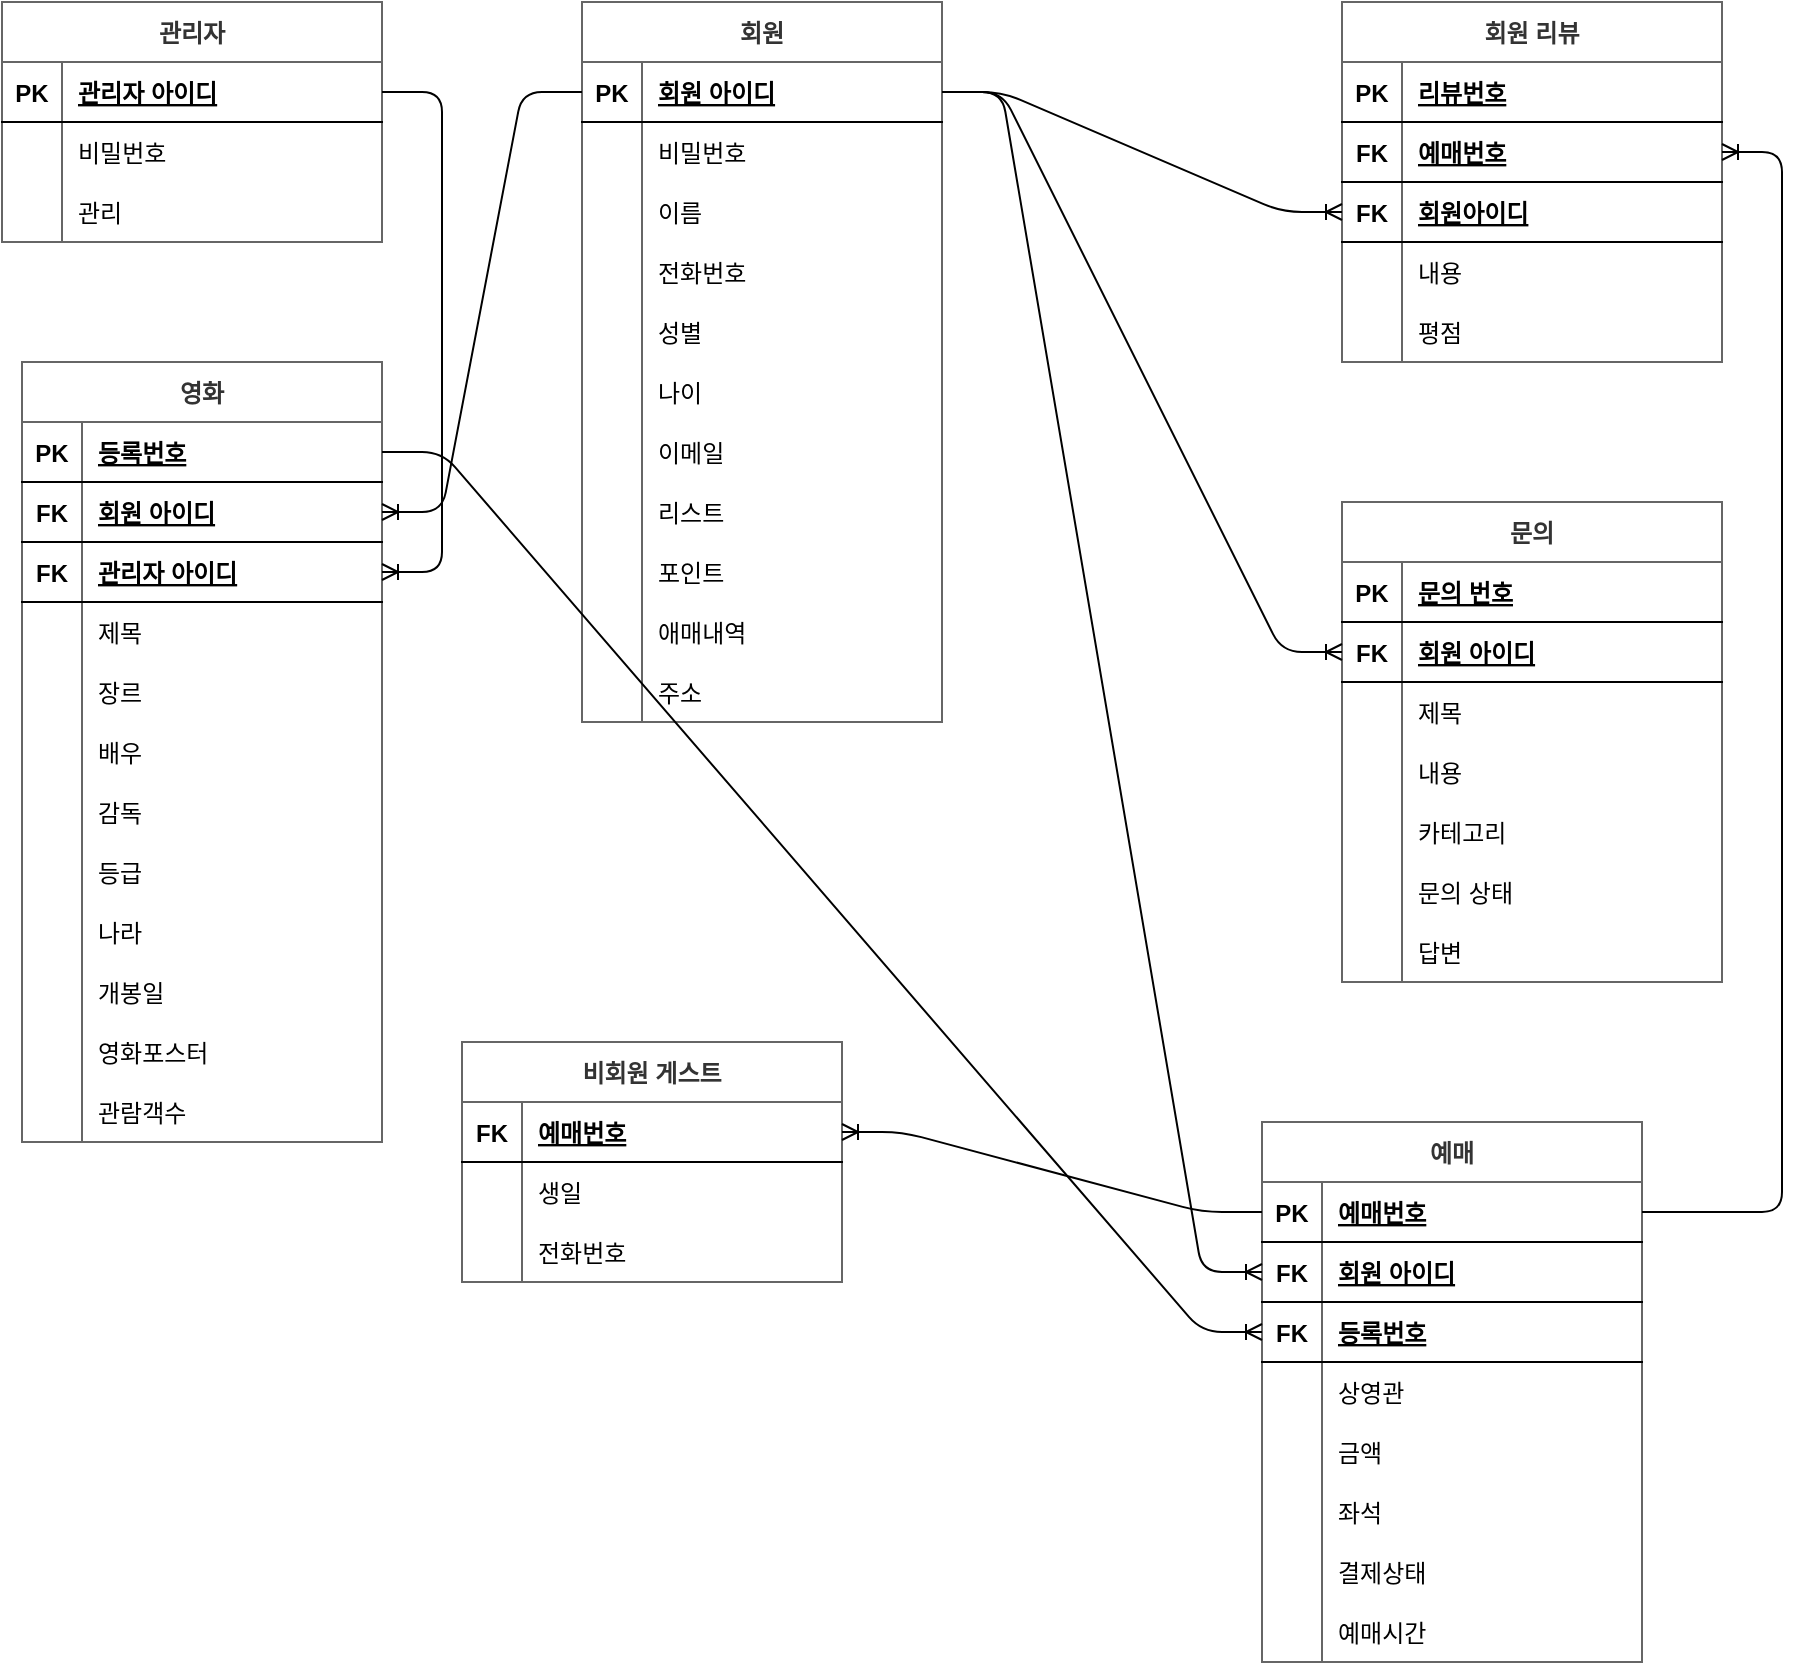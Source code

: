 <mxfile>
    <diagram id="YaoRnJcqbORdsGR1Q3Jt" name="Page-2">
        <mxGraphModel dx="830" dy="590" grid="1" gridSize="10" guides="1" tooltips="1" connect="1" arrows="1" fold="1" page="1" pageScale="1" pageWidth="850" pageHeight="1100" background="none" math="0" shadow="0">
            <root>
                <mxCell id="0"/>
                <mxCell id="1" parent="0"/>
                <mxCell id="GjQhn9GalNSHdW4fiU0v-7" value="회원" style="shape=table;startSize=30;container=1;collapsible=1;childLayout=tableLayout;fixedRows=1;rowLines=0;fontStyle=1;align=center;resizeLast=1;fillColor=default;fontColor=#333333;strokeColor=#666666;gradientColor=none;swimlaneFillColor=default;" parent="1" vertex="1">
                    <mxGeometry x="310" y="50" width="180" height="360" as="geometry"/>
                </mxCell>
                <mxCell id="GjQhn9GalNSHdW4fiU0v-8" value="" style="shape=tableRow;horizontal=0;startSize=0;swimlaneHead=0;swimlaneBody=0;fillColor=none;collapsible=0;dropTarget=0;points=[[0,0.5],[1,0.5]];portConstraint=eastwest;top=0;left=0;right=0;bottom=1;" parent="GjQhn9GalNSHdW4fiU0v-7" vertex="1">
                    <mxGeometry y="30" width="180" height="30" as="geometry"/>
                </mxCell>
                <mxCell id="GjQhn9GalNSHdW4fiU0v-9" value="PK" style="shape=partialRectangle;connectable=0;fillColor=none;top=0;left=0;bottom=0;right=0;fontStyle=1;overflow=hidden;" parent="GjQhn9GalNSHdW4fiU0v-8" vertex="1">
                    <mxGeometry width="30" height="30" as="geometry">
                        <mxRectangle width="30" height="30" as="alternateBounds"/>
                    </mxGeometry>
                </mxCell>
                <mxCell id="GjQhn9GalNSHdW4fiU0v-10" value="회원 아이디" style="shape=partialRectangle;connectable=0;fillColor=none;top=0;left=0;bottom=0;right=0;align=left;spacingLeft=6;fontStyle=5;overflow=hidden;" parent="GjQhn9GalNSHdW4fiU0v-8" vertex="1">
                    <mxGeometry x="30" width="150" height="30" as="geometry">
                        <mxRectangle width="150" height="30" as="alternateBounds"/>
                    </mxGeometry>
                </mxCell>
                <mxCell id="GjQhn9GalNSHdW4fiU0v-11" value="" style="shape=tableRow;horizontal=0;startSize=0;swimlaneHead=0;swimlaneBody=0;fillColor=none;collapsible=0;dropTarget=0;points=[[0,0.5],[1,0.5]];portConstraint=eastwest;top=0;left=0;right=0;bottom=0;" parent="GjQhn9GalNSHdW4fiU0v-7" vertex="1">
                    <mxGeometry y="60" width="180" height="30" as="geometry"/>
                </mxCell>
                <mxCell id="GjQhn9GalNSHdW4fiU0v-12" value="" style="shape=partialRectangle;connectable=0;fillColor=none;top=0;left=0;bottom=0;right=0;editable=1;overflow=hidden;" parent="GjQhn9GalNSHdW4fiU0v-11" vertex="1">
                    <mxGeometry width="30" height="30" as="geometry">
                        <mxRectangle width="30" height="30" as="alternateBounds"/>
                    </mxGeometry>
                </mxCell>
                <mxCell id="GjQhn9GalNSHdW4fiU0v-13" value="비밀번호" style="shape=partialRectangle;connectable=0;fillColor=none;top=0;left=0;bottom=0;right=0;align=left;spacingLeft=6;overflow=hidden;" parent="GjQhn9GalNSHdW4fiU0v-11" vertex="1">
                    <mxGeometry x="30" width="150" height="30" as="geometry">
                        <mxRectangle width="150" height="30" as="alternateBounds"/>
                    </mxGeometry>
                </mxCell>
                <mxCell id="GjQhn9GalNSHdW4fiU0v-14" value="" style="shape=tableRow;horizontal=0;startSize=0;swimlaneHead=0;swimlaneBody=0;fillColor=none;collapsible=0;dropTarget=0;points=[[0,0.5],[1,0.5]];portConstraint=eastwest;top=0;left=0;right=0;bottom=0;" parent="GjQhn9GalNSHdW4fiU0v-7" vertex="1">
                    <mxGeometry y="90" width="180" height="30" as="geometry"/>
                </mxCell>
                <mxCell id="GjQhn9GalNSHdW4fiU0v-15" value="" style="shape=partialRectangle;connectable=0;fillColor=none;top=0;left=0;bottom=0;right=0;editable=1;overflow=hidden;" parent="GjQhn9GalNSHdW4fiU0v-14" vertex="1">
                    <mxGeometry width="30" height="30" as="geometry">
                        <mxRectangle width="30" height="30" as="alternateBounds"/>
                    </mxGeometry>
                </mxCell>
                <mxCell id="GjQhn9GalNSHdW4fiU0v-16" value="이름" style="shape=partialRectangle;connectable=0;fillColor=none;top=0;left=0;bottom=0;right=0;align=left;spacingLeft=6;overflow=hidden;" parent="GjQhn9GalNSHdW4fiU0v-14" vertex="1">
                    <mxGeometry x="30" width="150" height="30" as="geometry">
                        <mxRectangle width="150" height="30" as="alternateBounds"/>
                    </mxGeometry>
                </mxCell>
                <mxCell id="GjQhn9GalNSHdW4fiU0v-17" value="" style="shape=tableRow;horizontal=0;startSize=0;swimlaneHead=0;swimlaneBody=0;fillColor=none;collapsible=0;dropTarget=0;points=[[0,0.5],[1,0.5]];portConstraint=eastwest;top=0;left=0;right=0;bottom=0;" parent="GjQhn9GalNSHdW4fiU0v-7" vertex="1">
                    <mxGeometry y="120" width="180" height="30" as="geometry"/>
                </mxCell>
                <mxCell id="GjQhn9GalNSHdW4fiU0v-18" value="" style="shape=partialRectangle;connectable=0;fillColor=none;top=0;left=0;bottom=0;right=0;editable=1;overflow=hidden;" parent="GjQhn9GalNSHdW4fiU0v-17" vertex="1">
                    <mxGeometry width="30" height="30" as="geometry">
                        <mxRectangle width="30" height="30" as="alternateBounds"/>
                    </mxGeometry>
                </mxCell>
                <mxCell id="GjQhn9GalNSHdW4fiU0v-19" value="전화번호" style="shape=partialRectangle;connectable=0;fillColor=none;top=0;left=0;bottom=0;right=0;align=left;spacingLeft=6;overflow=hidden;" parent="GjQhn9GalNSHdW4fiU0v-17" vertex="1">
                    <mxGeometry x="30" width="150" height="30" as="geometry">
                        <mxRectangle width="150" height="30" as="alternateBounds"/>
                    </mxGeometry>
                </mxCell>
                <mxCell id="GjQhn9GalNSHdW4fiU0v-20" value="" style="shape=tableRow;horizontal=0;startSize=0;swimlaneHead=0;swimlaneBody=0;fillColor=none;collapsible=0;dropTarget=0;points=[[0,0.5],[1,0.5]];portConstraint=eastwest;top=0;left=0;right=0;bottom=0;" parent="GjQhn9GalNSHdW4fiU0v-7" vertex="1">
                    <mxGeometry y="150" width="180" height="30" as="geometry"/>
                </mxCell>
                <mxCell id="GjQhn9GalNSHdW4fiU0v-21" value="" style="shape=partialRectangle;connectable=0;fillColor=none;top=0;left=0;bottom=0;right=0;editable=1;overflow=hidden;" parent="GjQhn9GalNSHdW4fiU0v-20" vertex="1">
                    <mxGeometry width="30" height="30" as="geometry">
                        <mxRectangle width="30" height="30" as="alternateBounds"/>
                    </mxGeometry>
                </mxCell>
                <mxCell id="GjQhn9GalNSHdW4fiU0v-22" value="성별" style="shape=partialRectangle;connectable=0;fillColor=none;top=0;left=0;bottom=0;right=0;align=left;spacingLeft=6;overflow=hidden;" parent="GjQhn9GalNSHdW4fiU0v-20" vertex="1">
                    <mxGeometry x="30" width="150" height="30" as="geometry">
                        <mxRectangle width="150" height="30" as="alternateBounds"/>
                    </mxGeometry>
                </mxCell>
                <mxCell id="GjQhn9GalNSHdW4fiU0v-23" value="" style="shape=tableRow;horizontal=0;startSize=0;swimlaneHead=0;swimlaneBody=0;fillColor=none;collapsible=0;dropTarget=0;points=[[0,0.5],[1,0.5]];portConstraint=eastwest;top=0;left=0;right=0;bottom=0;" parent="GjQhn9GalNSHdW4fiU0v-7" vertex="1">
                    <mxGeometry y="180" width="180" height="30" as="geometry"/>
                </mxCell>
                <mxCell id="GjQhn9GalNSHdW4fiU0v-24" value="" style="shape=partialRectangle;connectable=0;fillColor=none;top=0;left=0;bottom=0;right=0;editable=1;overflow=hidden;" parent="GjQhn9GalNSHdW4fiU0v-23" vertex="1">
                    <mxGeometry width="30" height="30" as="geometry">
                        <mxRectangle width="30" height="30" as="alternateBounds"/>
                    </mxGeometry>
                </mxCell>
                <mxCell id="GjQhn9GalNSHdW4fiU0v-25" value="나이" style="shape=partialRectangle;connectable=0;fillColor=none;top=0;left=0;bottom=0;right=0;align=left;spacingLeft=6;overflow=hidden;" parent="GjQhn9GalNSHdW4fiU0v-23" vertex="1">
                    <mxGeometry x="30" width="150" height="30" as="geometry">
                        <mxRectangle width="150" height="30" as="alternateBounds"/>
                    </mxGeometry>
                </mxCell>
                <mxCell id="GjQhn9GalNSHdW4fiU0v-26" value="" style="shape=tableRow;horizontal=0;startSize=0;swimlaneHead=0;swimlaneBody=0;fillColor=none;collapsible=0;dropTarget=0;points=[[0,0.5],[1,0.5]];portConstraint=eastwest;top=0;left=0;right=0;bottom=0;" parent="GjQhn9GalNSHdW4fiU0v-7" vertex="1">
                    <mxGeometry y="210" width="180" height="30" as="geometry"/>
                </mxCell>
                <mxCell id="GjQhn9GalNSHdW4fiU0v-27" value="" style="shape=partialRectangle;connectable=0;fillColor=none;top=0;left=0;bottom=0;right=0;editable=1;overflow=hidden;" parent="GjQhn9GalNSHdW4fiU0v-26" vertex="1">
                    <mxGeometry width="30" height="30" as="geometry">
                        <mxRectangle width="30" height="30" as="alternateBounds"/>
                    </mxGeometry>
                </mxCell>
                <mxCell id="GjQhn9GalNSHdW4fiU0v-28" value="이메일" style="shape=partialRectangle;connectable=0;fillColor=none;top=0;left=0;bottom=0;right=0;align=left;spacingLeft=6;overflow=hidden;" parent="GjQhn9GalNSHdW4fiU0v-26" vertex="1">
                    <mxGeometry x="30" width="150" height="30" as="geometry">
                        <mxRectangle width="150" height="30" as="alternateBounds"/>
                    </mxGeometry>
                </mxCell>
                <mxCell id="GjQhn9GalNSHdW4fiU0v-29" value="" style="shape=tableRow;horizontal=0;startSize=0;swimlaneHead=0;swimlaneBody=0;fillColor=none;collapsible=0;dropTarget=0;points=[[0,0.5],[1,0.5]];portConstraint=eastwest;top=0;left=0;right=0;bottom=0;" parent="GjQhn9GalNSHdW4fiU0v-7" vertex="1">
                    <mxGeometry y="240" width="180" height="30" as="geometry"/>
                </mxCell>
                <mxCell id="GjQhn9GalNSHdW4fiU0v-30" value="" style="shape=partialRectangle;connectable=0;fillColor=none;top=0;left=0;bottom=0;right=0;editable=1;overflow=hidden;" parent="GjQhn9GalNSHdW4fiU0v-29" vertex="1">
                    <mxGeometry width="30" height="30" as="geometry">
                        <mxRectangle width="30" height="30" as="alternateBounds"/>
                    </mxGeometry>
                </mxCell>
                <mxCell id="GjQhn9GalNSHdW4fiU0v-31" value="리스트" style="shape=partialRectangle;connectable=0;fillColor=none;top=0;left=0;bottom=0;right=0;align=left;spacingLeft=6;overflow=hidden;" parent="GjQhn9GalNSHdW4fiU0v-29" vertex="1">
                    <mxGeometry x="30" width="150" height="30" as="geometry">
                        <mxRectangle width="150" height="30" as="alternateBounds"/>
                    </mxGeometry>
                </mxCell>
                <mxCell id="GjQhn9GalNSHdW4fiU0v-32" value="" style="shape=tableRow;horizontal=0;startSize=0;swimlaneHead=0;swimlaneBody=0;fillColor=none;collapsible=0;dropTarget=0;points=[[0,0.5],[1,0.5]];portConstraint=eastwest;top=0;left=0;right=0;bottom=0;" parent="GjQhn9GalNSHdW4fiU0v-7" vertex="1">
                    <mxGeometry y="270" width="180" height="30" as="geometry"/>
                </mxCell>
                <mxCell id="GjQhn9GalNSHdW4fiU0v-33" value="" style="shape=partialRectangle;connectable=0;fillColor=none;top=0;left=0;bottom=0;right=0;editable=1;overflow=hidden;" parent="GjQhn9GalNSHdW4fiU0v-32" vertex="1">
                    <mxGeometry width="30" height="30" as="geometry">
                        <mxRectangle width="30" height="30" as="alternateBounds"/>
                    </mxGeometry>
                </mxCell>
                <mxCell id="GjQhn9GalNSHdW4fiU0v-34" value="포인트" style="shape=partialRectangle;connectable=0;fillColor=none;top=0;left=0;bottom=0;right=0;align=left;spacingLeft=6;overflow=hidden;" parent="GjQhn9GalNSHdW4fiU0v-32" vertex="1">
                    <mxGeometry x="30" width="150" height="30" as="geometry">
                        <mxRectangle width="150" height="30" as="alternateBounds"/>
                    </mxGeometry>
                </mxCell>
                <mxCell id="GjQhn9GalNSHdW4fiU0v-35" value="" style="shape=tableRow;horizontal=0;startSize=0;swimlaneHead=0;swimlaneBody=0;fillColor=none;collapsible=0;dropTarget=0;points=[[0,0.5],[1,0.5]];portConstraint=eastwest;top=0;left=0;right=0;bottom=0;" parent="GjQhn9GalNSHdW4fiU0v-7" vertex="1">
                    <mxGeometry y="300" width="180" height="30" as="geometry"/>
                </mxCell>
                <mxCell id="GjQhn9GalNSHdW4fiU0v-36" value="" style="shape=partialRectangle;connectable=0;fillColor=none;top=0;left=0;bottom=0;right=0;editable=1;overflow=hidden;" parent="GjQhn9GalNSHdW4fiU0v-35" vertex="1">
                    <mxGeometry width="30" height="30" as="geometry">
                        <mxRectangle width="30" height="30" as="alternateBounds"/>
                    </mxGeometry>
                </mxCell>
                <mxCell id="GjQhn9GalNSHdW4fiU0v-37" value="애매내역" style="shape=partialRectangle;connectable=0;fillColor=none;top=0;left=0;bottom=0;right=0;align=left;spacingLeft=6;overflow=hidden;" parent="GjQhn9GalNSHdW4fiU0v-35" vertex="1">
                    <mxGeometry x="30" width="150" height="30" as="geometry">
                        <mxRectangle width="150" height="30" as="alternateBounds"/>
                    </mxGeometry>
                </mxCell>
                <mxCell id="GjQhn9GalNSHdW4fiU0v-101" value="" style="shape=tableRow;horizontal=0;startSize=0;swimlaneHead=0;swimlaneBody=0;fillColor=none;collapsible=0;dropTarget=0;points=[[0,0.5],[1,0.5]];portConstraint=eastwest;top=0;left=0;right=0;bottom=0;" parent="GjQhn9GalNSHdW4fiU0v-7" vertex="1">
                    <mxGeometry y="330" width="180" height="30" as="geometry"/>
                </mxCell>
                <mxCell id="GjQhn9GalNSHdW4fiU0v-102" value="" style="shape=partialRectangle;connectable=0;fillColor=none;top=0;left=0;bottom=0;right=0;editable=1;overflow=hidden;" parent="GjQhn9GalNSHdW4fiU0v-101" vertex="1">
                    <mxGeometry width="30" height="30" as="geometry">
                        <mxRectangle width="30" height="30" as="alternateBounds"/>
                    </mxGeometry>
                </mxCell>
                <mxCell id="GjQhn9GalNSHdW4fiU0v-103" value="주소" style="shape=partialRectangle;connectable=0;fillColor=none;top=0;left=0;bottom=0;right=0;align=left;spacingLeft=6;overflow=hidden;" parent="GjQhn9GalNSHdW4fiU0v-101" vertex="1">
                    <mxGeometry x="30" width="150" height="30" as="geometry">
                        <mxRectangle width="150" height="30" as="alternateBounds"/>
                    </mxGeometry>
                </mxCell>
                <mxCell id="GjQhn9GalNSHdW4fiU0v-39" value="영화" style="shape=table;startSize=30;container=1;collapsible=1;childLayout=tableLayout;fixedRows=1;rowLines=0;fontStyle=1;align=center;resizeLast=1;fillColor=default;fontColor=#333333;strokeColor=#666666;gradientColor=none;swimlaneFillColor=default;" parent="1" vertex="1">
                    <mxGeometry x="30" y="230" width="180" height="390" as="geometry"/>
                </mxCell>
                <mxCell id="GjQhn9GalNSHdW4fiU0v-199" value="" style="shape=tableRow;horizontal=0;startSize=0;swimlaneHead=0;swimlaneBody=0;fillColor=none;collapsible=0;dropTarget=0;points=[[0,0.5],[1,0.5]];portConstraint=eastwest;top=0;left=0;right=0;bottom=1;" parent="GjQhn9GalNSHdW4fiU0v-39" vertex="1">
                    <mxGeometry y="30" width="180" height="30" as="geometry"/>
                </mxCell>
                <mxCell id="GjQhn9GalNSHdW4fiU0v-200" value="PK" style="shape=partialRectangle;connectable=0;fillColor=none;top=0;left=0;bottom=0;right=0;fontStyle=1;overflow=hidden;" parent="GjQhn9GalNSHdW4fiU0v-199" vertex="1">
                    <mxGeometry width="30" height="30" as="geometry">
                        <mxRectangle width="30" height="30" as="alternateBounds"/>
                    </mxGeometry>
                </mxCell>
                <mxCell id="GjQhn9GalNSHdW4fiU0v-201" value="등록번호" style="shape=partialRectangle;connectable=0;fillColor=none;top=0;left=0;bottom=0;right=0;align=left;spacingLeft=6;fontStyle=5;overflow=hidden;" parent="GjQhn9GalNSHdW4fiU0v-199" vertex="1">
                    <mxGeometry x="30" width="150" height="30" as="geometry">
                        <mxRectangle width="150" height="30" as="alternateBounds"/>
                    </mxGeometry>
                </mxCell>
                <mxCell id="GjQhn9GalNSHdW4fiU0v-40" value="" style="shape=tableRow;horizontal=0;startSize=0;swimlaneHead=0;swimlaneBody=0;fillColor=none;collapsible=0;dropTarget=0;points=[[0,0.5],[1,0.5]];portConstraint=eastwest;top=0;left=0;right=0;bottom=1;" parent="GjQhn9GalNSHdW4fiU0v-39" vertex="1">
                    <mxGeometry y="60" width="180" height="30" as="geometry"/>
                </mxCell>
                <mxCell id="GjQhn9GalNSHdW4fiU0v-41" value="FK" style="shape=partialRectangle;connectable=0;fillColor=none;top=0;left=0;bottom=0;right=0;fontStyle=1;overflow=hidden;" parent="GjQhn9GalNSHdW4fiU0v-40" vertex="1">
                    <mxGeometry width="30" height="30" as="geometry">
                        <mxRectangle width="30" height="30" as="alternateBounds"/>
                    </mxGeometry>
                </mxCell>
                <mxCell id="GjQhn9GalNSHdW4fiU0v-42" value="회원 아이디" style="shape=partialRectangle;connectable=0;fillColor=none;top=0;left=0;bottom=0;right=0;align=left;spacingLeft=6;fontStyle=5;overflow=hidden;" parent="GjQhn9GalNSHdW4fiU0v-40" vertex="1">
                    <mxGeometry x="30" width="150" height="30" as="geometry">
                        <mxRectangle width="150" height="30" as="alternateBounds"/>
                    </mxGeometry>
                </mxCell>
                <mxCell id="GjQhn9GalNSHdW4fiU0v-223" value="" style="shape=tableRow;horizontal=0;startSize=0;swimlaneHead=0;swimlaneBody=0;fillColor=none;collapsible=0;dropTarget=0;points=[[0,0.5],[1,0.5]];portConstraint=eastwest;top=0;left=0;right=0;bottom=1;" parent="GjQhn9GalNSHdW4fiU0v-39" vertex="1">
                    <mxGeometry y="90" width="180" height="30" as="geometry"/>
                </mxCell>
                <mxCell id="GjQhn9GalNSHdW4fiU0v-224" value="FK" style="shape=partialRectangle;connectable=0;fillColor=none;top=0;left=0;bottom=0;right=0;fontStyle=1;overflow=hidden;" parent="GjQhn9GalNSHdW4fiU0v-223" vertex="1">
                    <mxGeometry width="30" height="30" as="geometry">
                        <mxRectangle width="30" height="30" as="alternateBounds"/>
                    </mxGeometry>
                </mxCell>
                <mxCell id="GjQhn9GalNSHdW4fiU0v-225" value="관리자 아이디" style="shape=partialRectangle;connectable=0;fillColor=none;top=0;left=0;bottom=0;right=0;align=left;spacingLeft=6;fontStyle=5;overflow=hidden;" parent="GjQhn9GalNSHdW4fiU0v-223" vertex="1">
                    <mxGeometry x="30" width="150" height="30" as="geometry">
                        <mxRectangle width="150" height="30" as="alternateBounds"/>
                    </mxGeometry>
                </mxCell>
                <mxCell id="GjQhn9GalNSHdW4fiU0v-43" value="" style="shape=tableRow;horizontal=0;startSize=0;swimlaneHead=0;swimlaneBody=0;fillColor=none;collapsible=0;dropTarget=0;points=[[0,0.5],[1,0.5]];portConstraint=eastwest;top=0;left=0;right=0;bottom=0;" parent="GjQhn9GalNSHdW4fiU0v-39" vertex="1">
                    <mxGeometry y="120" width="180" height="30" as="geometry"/>
                </mxCell>
                <mxCell id="GjQhn9GalNSHdW4fiU0v-44" value="" style="shape=partialRectangle;connectable=0;fillColor=none;top=0;left=0;bottom=0;right=0;editable=1;overflow=hidden;" parent="GjQhn9GalNSHdW4fiU0v-43" vertex="1">
                    <mxGeometry width="30" height="30" as="geometry">
                        <mxRectangle width="30" height="30" as="alternateBounds"/>
                    </mxGeometry>
                </mxCell>
                <mxCell id="GjQhn9GalNSHdW4fiU0v-45" value="제목" style="shape=partialRectangle;connectable=0;fillColor=none;top=0;left=0;bottom=0;right=0;align=left;spacingLeft=6;overflow=hidden;" parent="GjQhn9GalNSHdW4fiU0v-43" vertex="1">
                    <mxGeometry x="30" width="150" height="30" as="geometry">
                        <mxRectangle width="150" height="30" as="alternateBounds"/>
                    </mxGeometry>
                </mxCell>
                <mxCell id="GjQhn9GalNSHdW4fiU0v-46" value="" style="shape=tableRow;horizontal=0;startSize=0;swimlaneHead=0;swimlaneBody=0;fillColor=none;collapsible=0;dropTarget=0;points=[[0,0.5],[1,0.5]];portConstraint=eastwest;top=0;left=0;right=0;bottom=0;" parent="GjQhn9GalNSHdW4fiU0v-39" vertex="1">
                    <mxGeometry y="150" width="180" height="30" as="geometry"/>
                </mxCell>
                <mxCell id="GjQhn9GalNSHdW4fiU0v-47" value="" style="shape=partialRectangle;connectable=0;fillColor=none;top=0;left=0;bottom=0;right=0;editable=1;overflow=hidden;" parent="GjQhn9GalNSHdW4fiU0v-46" vertex="1">
                    <mxGeometry width="30" height="30" as="geometry">
                        <mxRectangle width="30" height="30" as="alternateBounds"/>
                    </mxGeometry>
                </mxCell>
                <mxCell id="GjQhn9GalNSHdW4fiU0v-48" value="장르" style="shape=partialRectangle;connectable=0;fillColor=none;top=0;left=0;bottom=0;right=0;align=left;spacingLeft=6;overflow=hidden;" parent="GjQhn9GalNSHdW4fiU0v-46" vertex="1">
                    <mxGeometry x="30" width="150" height="30" as="geometry">
                        <mxRectangle width="150" height="30" as="alternateBounds"/>
                    </mxGeometry>
                </mxCell>
                <mxCell id="GjQhn9GalNSHdW4fiU0v-49" value="" style="shape=tableRow;horizontal=0;startSize=0;swimlaneHead=0;swimlaneBody=0;fillColor=none;collapsible=0;dropTarget=0;points=[[0,0.5],[1,0.5]];portConstraint=eastwest;top=0;left=0;right=0;bottom=0;" parent="GjQhn9GalNSHdW4fiU0v-39" vertex="1">
                    <mxGeometry y="180" width="180" height="30" as="geometry"/>
                </mxCell>
                <mxCell id="GjQhn9GalNSHdW4fiU0v-50" value="" style="shape=partialRectangle;connectable=0;fillColor=none;top=0;left=0;bottom=0;right=0;editable=1;overflow=hidden;" parent="GjQhn9GalNSHdW4fiU0v-49" vertex="1">
                    <mxGeometry width="30" height="30" as="geometry">
                        <mxRectangle width="30" height="30" as="alternateBounds"/>
                    </mxGeometry>
                </mxCell>
                <mxCell id="GjQhn9GalNSHdW4fiU0v-51" value="배우" style="shape=partialRectangle;connectable=0;fillColor=none;top=0;left=0;bottom=0;right=0;align=left;spacingLeft=6;overflow=hidden;" parent="GjQhn9GalNSHdW4fiU0v-49" vertex="1">
                    <mxGeometry x="30" width="150" height="30" as="geometry">
                        <mxRectangle width="150" height="30" as="alternateBounds"/>
                    </mxGeometry>
                </mxCell>
                <mxCell id="GjQhn9GalNSHdW4fiU0v-52" value="" style="shape=tableRow;horizontal=0;startSize=0;swimlaneHead=0;swimlaneBody=0;fillColor=none;collapsible=0;dropTarget=0;points=[[0,0.5],[1,0.5]];portConstraint=eastwest;top=0;left=0;right=0;bottom=0;" parent="GjQhn9GalNSHdW4fiU0v-39" vertex="1">
                    <mxGeometry y="210" width="180" height="30" as="geometry"/>
                </mxCell>
                <mxCell id="GjQhn9GalNSHdW4fiU0v-53" value="" style="shape=partialRectangle;connectable=0;fillColor=none;top=0;left=0;bottom=0;right=0;editable=1;overflow=hidden;" parent="GjQhn9GalNSHdW4fiU0v-52" vertex="1">
                    <mxGeometry width="30" height="30" as="geometry">
                        <mxRectangle width="30" height="30" as="alternateBounds"/>
                    </mxGeometry>
                </mxCell>
                <mxCell id="GjQhn9GalNSHdW4fiU0v-54" value="감독" style="shape=partialRectangle;connectable=0;fillColor=none;top=0;left=0;bottom=0;right=0;align=left;spacingLeft=6;overflow=hidden;" parent="GjQhn9GalNSHdW4fiU0v-52" vertex="1">
                    <mxGeometry x="30" width="150" height="30" as="geometry">
                        <mxRectangle width="150" height="30" as="alternateBounds"/>
                    </mxGeometry>
                </mxCell>
                <mxCell id="GjQhn9GalNSHdW4fiU0v-55" value="" style="shape=tableRow;horizontal=0;startSize=0;swimlaneHead=0;swimlaneBody=0;fillColor=none;collapsible=0;dropTarget=0;points=[[0,0.5],[1,0.5]];portConstraint=eastwest;top=0;left=0;right=0;bottom=0;" parent="GjQhn9GalNSHdW4fiU0v-39" vertex="1">
                    <mxGeometry y="240" width="180" height="30" as="geometry"/>
                </mxCell>
                <mxCell id="GjQhn9GalNSHdW4fiU0v-56" value="" style="shape=partialRectangle;connectable=0;fillColor=none;top=0;left=0;bottom=0;right=0;editable=1;overflow=hidden;" parent="GjQhn9GalNSHdW4fiU0v-55" vertex="1">
                    <mxGeometry width="30" height="30" as="geometry">
                        <mxRectangle width="30" height="30" as="alternateBounds"/>
                    </mxGeometry>
                </mxCell>
                <mxCell id="GjQhn9GalNSHdW4fiU0v-57" value="등급" style="shape=partialRectangle;connectable=0;fillColor=none;top=0;left=0;bottom=0;right=0;align=left;spacingLeft=6;overflow=hidden;" parent="GjQhn9GalNSHdW4fiU0v-55" vertex="1">
                    <mxGeometry x="30" width="150" height="30" as="geometry">
                        <mxRectangle width="150" height="30" as="alternateBounds"/>
                    </mxGeometry>
                </mxCell>
                <mxCell id="GjQhn9GalNSHdW4fiU0v-58" value="" style="shape=tableRow;horizontal=0;startSize=0;swimlaneHead=0;swimlaneBody=0;fillColor=none;collapsible=0;dropTarget=0;points=[[0,0.5],[1,0.5]];portConstraint=eastwest;top=0;left=0;right=0;bottom=0;" parent="GjQhn9GalNSHdW4fiU0v-39" vertex="1">
                    <mxGeometry y="270" width="180" height="30" as="geometry"/>
                </mxCell>
                <mxCell id="GjQhn9GalNSHdW4fiU0v-59" value="" style="shape=partialRectangle;connectable=0;fillColor=none;top=0;left=0;bottom=0;right=0;editable=1;overflow=hidden;" parent="GjQhn9GalNSHdW4fiU0v-58" vertex="1">
                    <mxGeometry width="30" height="30" as="geometry">
                        <mxRectangle width="30" height="30" as="alternateBounds"/>
                    </mxGeometry>
                </mxCell>
                <mxCell id="GjQhn9GalNSHdW4fiU0v-60" value="나라" style="shape=partialRectangle;connectable=0;fillColor=none;top=0;left=0;bottom=0;right=0;align=left;spacingLeft=6;overflow=hidden;" parent="GjQhn9GalNSHdW4fiU0v-58" vertex="1">
                    <mxGeometry x="30" width="150" height="30" as="geometry">
                        <mxRectangle width="150" height="30" as="alternateBounds"/>
                    </mxGeometry>
                </mxCell>
                <mxCell id="GjQhn9GalNSHdW4fiU0v-61" value="" style="shape=tableRow;horizontal=0;startSize=0;swimlaneHead=0;swimlaneBody=0;fillColor=none;collapsible=0;dropTarget=0;points=[[0,0.5],[1,0.5]];portConstraint=eastwest;top=0;left=0;right=0;bottom=0;" parent="GjQhn9GalNSHdW4fiU0v-39" vertex="1">
                    <mxGeometry y="300" width="180" height="30" as="geometry"/>
                </mxCell>
                <mxCell id="GjQhn9GalNSHdW4fiU0v-62" value="" style="shape=partialRectangle;connectable=0;fillColor=none;top=0;left=0;bottom=0;right=0;editable=1;overflow=hidden;" parent="GjQhn9GalNSHdW4fiU0v-61" vertex="1">
                    <mxGeometry width="30" height="30" as="geometry">
                        <mxRectangle width="30" height="30" as="alternateBounds"/>
                    </mxGeometry>
                </mxCell>
                <mxCell id="GjQhn9GalNSHdW4fiU0v-63" value="개봉일" style="shape=partialRectangle;connectable=0;fillColor=none;top=0;left=0;bottom=0;right=0;align=left;spacingLeft=6;overflow=hidden;" parent="GjQhn9GalNSHdW4fiU0v-61" vertex="1">
                    <mxGeometry x="30" width="150" height="30" as="geometry">
                        <mxRectangle width="150" height="30" as="alternateBounds"/>
                    </mxGeometry>
                </mxCell>
                <mxCell id="GjQhn9GalNSHdW4fiU0v-64" value="" style="shape=tableRow;horizontal=0;startSize=0;swimlaneHead=0;swimlaneBody=0;fillColor=none;collapsible=0;dropTarget=0;points=[[0,0.5],[1,0.5]];portConstraint=eastwest;top=0;left=0;right=0;bottom=0;" parent="GjQhn9GalNSHdW4fiU0v-39" vertex="1">
                    <mxGeometry y="330" width="180" height="30" as="geometry"/>
                </mxCell>
                <mxCell id="GjQhn9GalNSHdW4fiU0v-65" value="" style="shape=partialRectangle;connectable=0;fillColor=none;top=0;left=0;bottom=0;right=0;editable=1;overflow=hidden;" parent="GjQhn9GalNSHdW4fiU0v-64" vertex="1">
                    <mxGeometry width="30" height="30" as="geometry">
                        <mxRectangle width="30" height="30" as="alternateBounds"/>
                    </mxGeometry>
                </mxCell>
                <mxCell id="GjQhn9GalNSHdW4fiU0v-66" value="영화포스터" style="shape=partialRectangle;connectable=0;fillColor=none;top=0;left=0;bottom=0;right=0;align=left;spacingLeft=6;overflow=hidden;" parent="GjQhn9GalNSHdW4fiU0v-64" vertex="1">
                    <mxGeometry x="30" width="150" height="30" as="geometry">
                        <mxRectangle width="150" height="30" as="alternateBounds"/>
                    </mxGeometry>
                </mxCell>
                <mxCell id="GjQhn9GalNSHdW4fiU0v-67" value="" style="shape=tableRow;horizontal=0;startSize=0;swimlaneHead=0;swimlaneBody=0;fillColor=none;collapsible=0;dropTarget=0;points=[[0,0.5],[1,0.5]];portConstraint=eastwest;top=0;left=0;right=0;bottom=0;" parent="GjQhn9GalNSHdW4fiU0v-39" vertex="1">
                    <mxGeometry y="360" width="180" height="30" as="geometry"/>
                </mxCell>
                <mxCell id="GjQhn9GalNSHdW4fiU0v-68" value="" style="shape=partialRectangle;connectable=0;fillColor=none;top=0;left=0;bottom=0;right=0;editable=1;overflow=hidden;" parent="GjQhn9GalNSHdW4fiU0v-67" vertex="1">
                    <mxGeometry width="30" height="30" as="geometry">
                        <mxRectangle width="30" height="30" as="alternateBounds"/>
                    </mxGeometry>
                </mxCell>
                <mxCell id="GjQhn9GalNSHdW4fiU0v-69" value="관람객수" style="shape=partialRectangle;connectable=0;fillColor=none;top=0;left=0;bottom=0;right=0;align=left;spacingLeft=6;overflow=hidden;" parent="GjQhn9GalNSHdW4fiU0v-67" vertex="1">
                    <mxGeometry x="30" width="150" height="30" as="geometry">
                        <mxRectangle width="150" height="30" as="alternateBounds"/>
                    </mxGeometry>
                </mxCell>
                <mxCell id="GjQhn9GalNSHdW4fiU0v-70" value="예매" style="shape=table;startSize=30;container=1;collapsible=1;childLayout=tableLayout;fixedRows=1;rowLines=0;fontStyle=1;align=center;resizeLast=1;fillColor=default;fontColor=#333333;strokeColor=#666666;gradientColor=none;swimlaneFillColor=default;" parent="1" vertex="1">
                    <mxGeometry x="650" y="610" width="190" height="270" as="geometry"/>
                </mxCell>
                <mxCell id="GjQhn9GalNSHdW4fiU0v-71" value="" style="shape=tableRow;horizontal=0;startSize=0;swimlaneHead=0;swimlaneBody=0;fillColor=none;collapsible=0;dropTarget=0;points=[[0,0.5],[1,0.5]];portConstraint=eastwest;top=0;left=0;right=0;bottom=1;" parent="GjQhn9GalNSHdW4fiU0v-70" vertex="1">
                    <mxGeometry y="30" width="190" height="30" as="geometry"/>
                </mxCell>
                <mxCell id="GjQhn9GalNSHdW4fiU0v-72" value="PK" style="shape=partialRectangle;connectable=0;fillColor=none;top=0;left=0;bottom=0;right=0;fontStyle=1;overflow=hidden;" parent="GjQhn9GalNSHdW4fiU0v-71" vertex="1">
                    <mxGeometry width="30" height="30" as="geometry">
                        <mxRectangle width="30" height="30" as="alternateBounds"/>
                    </mxGeometry>
                </mxCell>
                <mxCell id="GjQhn9GalNSHdW4fiU0v-73" value="예매번호" style="shape=partialRectangle;connectable=0;fillColor=none;top=0;left=0;bottom=0;right=0;align=left;spacingLeft=6;fontStyle=5;overflow=hidden;" parent="GjQhn9GalNSHdW4fiU0v-71" vertex="1">
                    <mxGeometry x="30" width="160" height="30" as="geometry">
                        <mxRectangle width="160" height="30" as="alternateBounds"/>
                    </mxGeometry>
                </mxCell>
                <mxCell id="GjQhn9GalNSHdW4fiU0v-202" value="" style="shape=tableRow;horizontal=0;startSize=0;swimlaneHead=0;swimlaneBody=0;fillColor=none;collapsible=0;dropTarget=0;points=[[0,0.5],[1,0.5]];portConstraint=eastwest;top=0;left=0;right=0;bottom=1;" parent="GjQhn9GalNSHdW4fiU0v-70" vertex="1">
                    <mxGeometry y="60" width="190" height="30" as="geometry"/>
                </mxCell>
                <mxCell id="GjQhn9GalNSHdW4fiU0v-203" value="FK" style="shape=partialRectangle;connectable=0;fillColor=none;top=0;left=0;bottom=0;right=0;fontStyle=1;overflow=hidden;" parent="GjQhn9GalNSHdW4fiU0v-202" vertex="1">
                    <mxGeometry width="30" height="30" as="geometry">
                        <mxRectangle width="30" height="30" as="alternateBounds"/>
                    </mxGeometry>
                </mxCell>
                <mxCell id="GjQhn9GalNSHdW4fiU0v-204" value="회원 아이디" style="shape=partialRectangle;connectable=0;fillColor=none;top=0;left=0;bottom=0;right=0;align=left;spacingLeft=6;fontStyle=5;overflow=hidden;" parent="GjQhn9GalNSHdW4fiU0v-202" vertex="1">
                    <mxGeometry x="30" width="160" height="30" as="geometry">
                        <mxRectangle width="160" height="30" as="alternateBounds"/>
                    </mxGeometry>
                </mxCell>
                <mxCell id="GjQhn9GalNSHdW4fiU0v-205" value="" style="shape=tableRow;horizontal=0;startSize=0;swimlaneHead=0;swimlaneBody=0;fillColor=none;collapsible=0;dropTarget=0;points=[[0,0.5],[1,0.5]];portConstraint=eastwest;top=0;left=0;right=0;bottom=1;" parent="GjQhn9GalNSHdW4fiU0v-70" vertex="1">
                    <mxGeometry y="90" width="190" height="30" as="geometry"/>
                </mxCell>
                <mxCell id="GjQhn9GalNSHdW4fiU0v-206" value="FK" style="shape=partialRectangle;connectable=0;fillColor=none;top=0;left=0;bottom=0;right=0;fontStyle=1;overflow=hidden;" parent="GjQhn9GalNSHdW4fiU0v-205" vertex="1">
                    <mxGeometry width="30" height="30" as="geometry">
                        <mxRectangle width="30" height="30" as="alternateBounds"/>
                    </mxGeometry>
                </mxCell>
                <mxCell id="GjQhn9GalNSHdW4fiU0v-207" value="등록번호" style="shape=partialRectangle;connectable=0;fillColor=none;top=0;left=0;bottom=0;right=0;align=left;spacingLeft=6;fontStyle=5;overflow=hidden;" parent="GjQhn9GalNSHdW4fiU0v-205" vertex="1">
                    <mxGeometry x="30" width="160" height="30" as="geometry">
                        <mxRectangle width="160" height="30" as="alternateBounds"/>
                    </mxGeometry>
                </mxCell>
                <mxCell id="GjQhn9GalNSHdW4fiU0v-74" value="" style="shape=tableRow;horizontal=0;startSize=0;swimlaneHead=0;swimlaneBody=0;fillColor=none;collapsible=0;dropTarget=0;points=[[0,0.5],[1,0.5]];portConstraint=eastwest;top=0;left=0;right=0;bottom=0;" parent="GjQhn9GalNSHdW4fiU0v-70" vertex="1">
                    <mxGeometry y="120" width="190" height="30" as="geometry"/>
                </mxCell>
                <mxCell id="GjQhn9GalNSHdW4fiU0v-75" value="" style="shape=partialRectangle;connectable=0;fillColor=none;top=0;left=0;bottom=0;right=0;editable=1;overflow=hidden;" parent="GjQhn9GalNSHdW4fiU0v-74" vertex="1">
                    <mxGeometry width="30" height="30" as="geometry">
                        <mxRectangle width="30" height="30" as="alternateBounds"/>
                    </mxGeometry>
                </mxCell>
                <mxCell id="GjQhn9GalNSHdW4fiU0v-76" value="상영관" style="shape=partialRectangle;connectable=0;fillColor=none;top=0;left=0;bottom=0;right=0;align=left;spacingLeft=6;overflow=hidden;" parent="GjQhn9GalNSHdW4fiU0v-74" vertex="1">
                    <mxGeometry x="30" width="160" height="30" as="geometry">
                        <mxRectangle width="160" height="30" as="alternateBounds"/>
                    </mxGeometry>
                </mxCell>
                <mxCell id="GjQhn9GalNSHdW4fiU0v-77" value="" style="shape=tableRow;horizontal=0;startSize=0;swimlaneHead=0;swimlaneBody=0;fillColor=none;collapsible=0;dropTarget=0;points=[[0,0.5],[1,0.5]];portConstraint=eastwest;top=0;left=0;right=0;bottom=0;" parent="GjQhn9GalNSHdW4fiU0v-70" vertex="1">
                    <mxGeometry y="150" width="190" height="30" as="geometry"/>
                </mxCell>
                <mxCell id="GjQhn9GalNSHdW4fiU0v-78" value="" style="shape=partialRectangle;connectable=0;fillColor=none;top=0;left=0;bottom=0;right=0;editable=1;overflow=hidden;" parent="GjQhn9GalNSHdW4fiU0v-77" vertex="1">
                    <mxGeometry width="30" height="30" as="geometry">
                        <mxRectangle width="30" height="30" as="alternateBounds"/>
                    </mxGeometry>
                </mxCell>
                <mxCell id="GjQhn9GalNSHdW4fiU0v-79" value="금액" style="shape=partialRectangle;connectable=0;fillColor=none;top=0;left=0;bottom=0;right=0;align=left;spacingLeft=6;overflow=hidden;" parent="GjQhn9GalNSHdW4fiU0v-77" vertex="1">
                    <mxGeometry x="30" width="160" height="30" as="geometry">
                        <mxRectangle width="160" height="30" as="alternateBounds"/>
                    </mxGeometry>
                </mxCell>
                <mxCell id="GjQhn9GalNSHdW4fiU0v-80" value="" style="shape=tableRow;horizontal=0;startSize=0;swimlaneHead=0;swimlaneBody=0;fillColor=none;collapsible=0;dropTarget=0;points=[[0,0.5],[1,0.5]];portConstraint=eastwest;top=0;left=0;right=0;bottom=0;" parent="GjQhn9GalNSHdW4fiU0v-70" vertex="1">
                    <mxGeometry y="180" width="190" height="30" as="geometry"/>
                </mxCell>
                <mxCell id="GjQhn9GalNSHdW4fiU0v-81" value="" style="shape=partialRectangle;connectable=0;fillColor=none;top=0;left=0;bottom=0;right=0;editable=1;overflow=hidden;" parent="GjQhn9GalNSHdW4fiU0v-80" vertex="1">
                    <mxGeometry width="30" height="30" as="geometry">
                        <mxRectangle width="30" height="30" as="alternateBounds"/>
                    </mxGeometry>
                </mxCell>
                <mxCell id="GjQhn9GalNSHdW4fiU0v-82" value="좌석" style="shape=partialRectangle;connectable=0;fillColor=none;top=0;left=0;bottom=0;right=0;align=left;spacingLeft=6;overflow=hidden;" parent="GjQhn9GalNSHdW4fiU0v-80" vertex="1">
                    <mxGeometry x="30" width="160" height="30" as="geometry">
                        <mxRectangle width="160" height="30" as="alternateBounds"/>
                    </mxGeometry>
                </mxCell>
                <mxCell id="GjQhn9GalNSHdW4fiU0v-83" value="" style="shape=tableRow;horizontal=0;startSize=0;swimlaneHead=0;swimlaneBody=0;fillColor=none;collapsible=0;dropTarget=0;points=[[0,0.5],[1,0.5]];portConstraint=eastwest;top=0;left=0;right=0;bottom=0;" parent="GjQhn9GalNSHdW4fiU0v-70" vertex="1">
                    <mxGeometry y="210" width="190" height="30" as="geometry"/>
                </mxCell>
                <mxCell id="GjQhn9GalNSHdW4fiU0v-84" value="" style="shape=partialRectangle;connectable=0;fillColor=none;top=0;left=0;bottom=0;right=0;editable=1;overflow=hidden;" parent="GjQhn9GalNSHdW4fiU0v-83" vertex="1">
                    <mxGeometry width="30" height="30" as="geometry">
                        <mxRectangle width="30" height="30" as="alternateBounds"/>
                    </mxGeometry>
                </mxCell>
                <mxCell id="GjQhn9GalNSHdW4fiU0v-85" value="결제상태" style="shape=partialRectangle;connectable=0;fillColor=none;top=0;left=0;bottom=0;right=0;align=left;spacingLeft=6;overflow=hidden;" parent="GjQhn9GalNSHdW4fiU0v-83" vertex="1">
                    <mxGeometry x="30" width="160" height="30" as="geometry">
                        <mxRectangle width="160" height="30" as="alternateBounds"/>
                    </mxGeometry>
                </mxCell>
                <mxCell id="GjQhn9GalNSHdW4fiU0v-86" value="" style="shape=tableRow;horizontal=0;startSize=0;swimlaneHead=0;swimlaneBody=0;fillColor=none;collapsible=0;dropTarget=0;points=[[0,0.5],[1,0.5]];portConstraint=eastwest;top=0;left=0;right=0;bottom=0;" parent="GjQhn9GalNSHdW4fiU0v-70" vertex="1">
                    <mxGeometry y="240" width="190" height="30" as="geometry"/>
                </mxCell>
                <mxCell id="GjQhn9GalNSHdW4fiU0v-87" value="" style="shape=partialRectangle;connectable=0;fillColor=none;top=0;left=0;bottom=0;right=0;editable=1;overflow=hidden;" parent="GjQhn9GalNSHdW4fiU0v-86" vertex="1">
                    <mxGeometry width="30" height="30" as="geometry">
                        <mxRectangle width="30" height="30" as="alternateBounds"/>
                    </mxGeometry>
                </mxCell>
                <mxCell id="GjQhn9GalNSHdW4fiU0v-88" value="예매시간" style="shape=partialRectangle;connectable=0;fillColor=none;top=0;left=0;bottom=0;right=0;align=left;spacingLeft=6;overflow=hidden;" parent="GjQhn9GalNSHdW4fiU0v-86" vertex="1">
                    <mxGeometry x="30" width="160" height="30" as="geometry">
                        <mxRectangle width="160" height="30" as="alternateBounds"/>
                    </mxGeometry>
                </mxCell>
                <mxCell id="GjQhn9GalNSHdW4fiU0v-104" value="문의" style="shape=table;startSize=30;container=1;collapsible=1;childLayout=tableLayout;fixedRows=1;rowLines=0;fontStyle=1;align=center;resizeLast=1;fillColor=default;fontColor=#333333;strokeColor=#666666;gradientColor=none;swimlaneFillColor=default;" parent="1" vertex="1">
                    <mxGeometry x="690" y="300" width="190" height="240" as="geometry"/>
                </mxCell>
                <mxCell id="GjQhn9GalNSHdW4fiU0v-105" value="" style="shape=tableRow;horizontal=0;startSize=0;swimlaneHead=0;swimlaneBody=0;fillColor=none;collapsible=0;dropTarget=0;points=[[0,0.5],[1,0.5]];portConstraint=eastwest;top=0;left=0;right=0;bottom=1;" parent="GjQhn9GalNSHdW4fiU0v-104" vertex="1">
                    <mxGeometry y="30" width="190" height="30" as="geometry"/>
                </mxCell>
                <mxCell id="GjQhn9GalNSHdW4fiU0v-106" value="PK" style="shape=partialRectangle;connectable=0;fillColor=none;top=0;left=0;bottom=0;right=0;fontStyle=1;overflow=hidden;" parent="GjQhn9GalNSHdW4fiU0v-105" vertex="1">
                    <mxGeometry width="30" height="30" as="geometry">
                        <mxRectangle width="30" height="30" as="alternateBounds"/>
                    </mxGeometry>
                </mxCell>
                <mxCell id="GjQhn9GalNSHdW4fiU0v-107" value="문의 번호" style="shape=partialRectangle;connectable=0;fillColor=none;top=0;left=0;bottom=0;right=0;align=left;spacingLeft=6;fontStyle=5;overflow=hidden;" parent="GjQhn9GalNSHdW4fiU0v-105" vertex="1">
                    <mxGeometry x="30" width="160" height="30" as="geometry">
                        <mxRectangle width="160" height="30" as="alternateBounds"/>
                    </mxGeometry>
                </mxCell>
                <mxCell id="GjQhn9GalNSHdW4fiU0v-161" value="" style="shape=tableRow;horizontal=0;startSize=0;swimlaneHead=0;swimlaneBody=0;fillColor=none;collapsible=0;dropTarget=0;points=[[0,0.5],[1,0.5]];portConstraint=eastwest;top=0;left=0;right=0;bottom=1;" parent="GjQhn9GalNSHdW4fiU0v-104" vertex="1">
                    <mxGeometry y="60" width="190" height="30" as="geometry"/>
                </mxCell>
                <mxCell id="GjQhn9GalNSHdW4fiU0v-162" value="FK" style="shape=partialRectangle;connectable=0;fillColor=none;top=0;left=0;bottom=0;right=0;fontStyle=1;overflow=hidden;" parent="GjQhn9GalNSHdW4fiU0v-161" vertex="1">
                    <mxGeometry width="30" height="30" as="geometry">
                        <mxRectangle width="30" height="30" as="alternateBounds"/>
                    </mxGeometry>
                </mxCell>
                <mxCell id="GjQhn9GalNSHdW4fiU0v-163" value="회원 아이디" style="shape=partialRectangle;connectable=0;fillColor=none;top=0;left=0;bottom=0;right=0;align=left;spacingLeft=6;fontStyle=5;overflow=hidden;" parent="GjQhn9GalNSHdW4fiU0v-161" vertex="1">
                    <mxGeometry x="30" width="160" height="30" as="geometry">
                        <mxRectangle width="160" height="30" as="alternateBounds"/>
                    </mxGeometry>
                </mxCell>
                <mxCell id="GjQhn9GalNSHdW4fiU0v-108" value="" style="shape=tableRow;horizontal=0;startSize=0;swimlaneHead=0;swimlaneBody=0;fillColor=none;collapsible=0;dropTarget=0;points=[[0,0.5],[1,0.5]];portConstraint=eastwest;top=0;left=0;right=0;bottom=0;" parent="GjQhn9GalNSHdW4fiU0v-104" vertex="1">
                    <mxGeometry y="90" width="190" height="30" as="geometry"/>
                </mxCell>
                <mxCell id="GjQhn9GalNSHdW4fiU0v-109" value="" style="shape=partialRectangle;connectable=0;fillColor=none;top=0;left=0;bottom=0;right=0;editable=1;overflow=hidden;" parent="GjQhn9GalNSHdW4fiU0v-108" vertex="1">
                    <mxGeometry width="30" height="30" as="geometry">
                        <mxRectangle width="30" height="30" as="alternateBounds"/>
                    </mxGeometry>
                </mxCell>
                <mxCell id="GjQhn9GalNSHdW4fiU0v-110" value="제목" style="shape=partialRectangle;connectable=0;fillColor=none;top=0;left=0;bottom=0;right=0;align=left;spacingLeft=6;overflow=hidden;" parent="GjQhn9GalNSHdW4fiU0v-108" vertex="1">
                    <mxGeometry x="30" width="160" height="30" as="geometry">
                        <mxRectangle width="160" height="30" as="alternateBounds"/>
                    </mxGeometry>
                </mxCell>
                <mxCell id="GjQhn9GalNSHdW4fiU0v-111" value="" style="shape=tableRow;horizontal=0;startSize=0;swimlaneHead=0;swimlaneBody=0;fillColor=none;collapsible=0;dropTarget=0;points=[[0,0.5],[1,0.5]];portConstraint=eastwest;top=0;left=0;right=0;bottom=0;" parent="GjQhn9GalNSHdW4fiU0v-104" vertex="1">
                    <mxGeometry y="120" width="190" height="30" as="geometry"/>
                </mxCell>
                <mxCell id="GjQhn9GalNSHdW4fiU0v-112" value="" style="shape=partialRectangle;connectable=0;fillColor=none;top=0;left=0;bottom=0;right=0;editable=1;overflow=hidden;" parent="GjQhn9GalNSHdW4fiU0v-111" vertex="1">
                    <mxGeometry width="30" height="30" as="geometry">
                        <mxRectangle width="30" height="30" as="alternateBounds"/>
                    </mxGeometry>
                </mxCell>
                <mxCell id="GjQhn9GalNSHdW4fiU0v-113" value="내용" style="shape=partialRectangle;connectable=0;fillColor=none;top=0;left=0;bottom=0;right=0;align=left;spacingLeft=6;overflow=hidden;" parent="GjQhn9GalNSHdW4fiU0v-111" vertex="1">
                    <mxGeometry x="30" width="160" height="30" as="geometry">
                        <mxRectangle width="160" height="30" as="alternateBounds"/>
                    </mxGeometry>
                </mxCell>
                <mxCell id="GjQhn9GalNSHdW4fiU0v-114" value="" style="shape=tableRow;horizontal=0;startSize=0;swimlaneHead=0;swimlaneBody=0;fillColor=none;collapsible=0;dropTarget=0;points=[[0,0.5],[1,0.5]];portConstraint=eastwest;top=0;left=0;right=0;bottom=0;" parent="GjQhn9GalNSHdW4fiU0v-104" vertex="1">
                    <mxGeometry y="150" width="190" height="30" as="geometry"/>
                </mxCell>
                <mxCell id="GjQhn9GalNSHdW4fiU0v-115" value="" style="shape=partialRectangle;connectable=0;fillColor=none;top=0;left=0;bottom=0;right=0;editable=1;overflow=hidden;" parent="GjQhn9GalNSHdW4fiU0v-114" vertex="1">
                    <mxGeometry width="30" height="30" as="geometry">
                        <mxRectangle width="30" height="30" as="alternateBounds"/>
                    </mxGeometry>
                </mxCell>
                <mxCell id="GjQhn9GalNSHdW4fiU0v-116" value="카테고리" style="shape=partialRectangle;connectable=0;fillColor=none;top=0;left=0;bottom=0;right=0;align=left;spacingLeft=6;overflow=hidden;" parent="GjQhn9GalNSHdW4fiU0v-114" vertex="1">
                    <mxGeometry x="30" width="160" height="30" as="geometry">
                        <mxRectangle width="160" height="30" as="alternateBounds"/>
                    </mxGeometry>
                </mxCell>
                <mxCell id="GjQhn9GalNSHdW4fiU0v-117" value="" style="shape=tableRow;horizontal=0;startSize=0;swimlaneHead=0;swimlaneBody=0;fillColor=none;collapsible=0;dropTarget=0;points=[[0,0.5],[1,0.5]];portConstraint=eastwest;top=0;left=0;right=0;bottom=0;" parent="GjQhn9GalNSHdW4fiU0v-104" vertex="1">
                    <mxGeometry y="180" width="190" height="30" as="geometry"/>
                </mxCell>
                <mxCell id="GjQhn9GalNSHdW4fiU0v-118" value="" style="shape=partialRectangle;connectable=0;fillColor=none;top=0;left=0;bottom=0;right=0;editable=1;overflow=hidden;" parent="GjQhn9GalNSHdW4fiU0v-117" vertex="1">
                    <mxGeometry width="30" height="30" as="geometry">
                        <mxRectangle width="30" height="30" as="alternateBounds"/>
                    </mxGeometry>
                </mxCell>
                <mxCell id="GjQhn9GalNSHdW4fiU0v-119" value="문의 상태" style="shape=partialRectangle;connectable=0;fillColor=none;top=0;left=0;bottom=0;right=0;align=left;spacingLeft=6;overflow=hidden;" parent="GjQhn9GalNSHdW4fiU0v-117" vertex="1">
                    <mxGeometry x="30" width="160" height="30" as="geometry">
                        <mxRectangle width="160" height="30" as="alternateBounds"/>
                    </mxGeometry>
                </mxCell>
                <mxCell id="GjQhn9GalNSHdW4fiU0v-120" value="" style="shape=tableRow;horizontal=0;startSize=0;swimlaneHead=0;swimlaneBody=0;fillColor=none;collapsible=0;dropTarget=0;points=[[0,0.5],[1,0.5]];portConstraint=eastwest;top=0;left=0;right=0;bottom=0;" parent="GjQhn9GalNSHdW4fiU0v-104" vertex="1">
                    <mxGeometry y="210" width="190" height="30" as="geometry"/>
                </mxCell>
                <mxCell id="GjQhn9GalNSHdW4fiU0v-121" value="" style="shape=partialRectangle;connectable=0;fillColor=none;top=0;left=0;bottom=0;right=0;editable=1;overflow=hidden;" parent="GjQhn9GalNSHdW4fiU0v-120" vertex="1">
                    <mxGeometry width="30" height="30" as="geometry">
                        <mxRectangle width="30" height="30" as="alternateBounds"/>
                    </mxGeometry>
                </mxCell>
                <mxCell id="GjQhn9GalNSHdW4fiU0v-122" value="답변" style="shape=partialRectangle;connectable=0;fillColor=none;top=0;left=0;bottom=0;right=0;align=left;spacingLeft=6;overflow=hidden;" parent="GjQhn9GalNSHdW4fiU0v-120" vertex="1">
                    <mxGeometry x="30" width="160" height="30" as="geometry">
                        <mxRectangle width="160" height="30" as="alternateBounds"/>
                    </mxGeometry>
                </mxCell>
                <mxCell id="GjQhn9GalNSHdW4fiU0v-123" value="회원 리뷰" style="shape=table;startSize=30;container=1;collapsible=1;childLayout=tableLayout;fixedRows=1;rowLines=0;fontStyle=1;align=center;resizeLast=1;fillColor=default;fontColor=#333333;strokeColor=#666666;gradientColor=none;swimlaneFillColor=default;" parent="1" vertex="1">
                    <mxGeometry x="690" y="50" width="190" height="180" as="geometry"/>
                </mxCell>
                <mxCell id="GjQhn9GalNSHdW4fiU0v-218" value="" style="shape=tableRow;horizontal=0;startSize=0;swimlaneHead=0;swimlaneBody=0;fillColor=none;collapsible=0;dropTarget=0;points=[[0,0.5],[1,0.5]];portConstraint=eastwest;top=0;left=0;right=0;bottom=1;" parent="GjQhn9GalNSHdW4fiU0v-123" vertex="1">
                    <mxGeometry y="30" width="190" height="30" as="geometry"/>
                </mxCell>
                <mxCell id="GjQhn9GalNSHdW4fiU0v-219" value="PK" style="shape=partialRectangle;connectable=0;fillColor=none;top=0;left=0;bottom=0;right=0;fontStyle=1;overflow=hidden;" parent="GjQhn9GalNSHdW4fiU0v-218" vertex="1">
                    <mxGeometry width="30" height="30" as="geometry">
                        <mxRectangle width="30" height="30" as="alternateBounds"/>
                    </mxGeometry>
                </mxCell>
                <mxCell id="GjQhn9GalNSHdW4fiU0v-220" value="리뷰번호" style="shape=partialRectangle;connectable=0;fillColor=none;top=0;left=0;bottom=0;right=0;align=left;spacingLeft=6;fontStyle=5;overflow=hidden;" parent="GjQhn9GalNSHdW4fiU0v-218" vertex="1">
                    <mxGeometry x="30" width="160" height="30" as="geometry">
                        <mxRectangle width="160" height="30" as="alternateBounds"/>
                    </mxGeometry>
                </mxCell>
                <mxCell id="GjQhn9GalNSHdW4fiU0v-212" value="" style="shape=tableRow;horizontal=0;startSize=0;swimlaneHead=0;swimlaneBody=0;fillColor=none;collapsible=0;dropTarget=0;points=[[0,0.5],[1,0.5]];portConstraint=eastwest;top=0;left=0;right=0;bottom=1;" parent="GjQhn9GalNSHdW4fiU0v-123" vertex="1">
                    <mxGeometry y="60" width="190" height="30" as="geometry"/>
                </mxCell>
                <mxCell id="GjQhn9GalNSHdW4fiU0v-213" value="FK" style="shape=partialRectangle;connectable=0;fillColor=none;top=0;left=0;bottom=0;right=0;fontStyle=1;overflow=hidden;" parent="GjQhn9GalNSHdW4fiU0v-212" vertex="1">
                    <mxGeometry width="30" height="30" as="geometry">
                        <mxRectangle width="30" height="30" as="alternateBounds"/>
                    </mxGeometry>
                </mxCell>
                <mxCell id="GjQhn9GalNSHdW4fiU0v-214" value="예매번호" style="shape=partialRectangle;connectable=0;fillColor=none;top=0;left=0;bottom=0;right=0;align=left;spacingLeft=6;fontStyle=5;overflow=hidden;" parent="GjQhn9GalNSHdW4fiU0v-212" vertex="1">
                    <mxGeometry x="30" width="160" height="30" as="geometry">
                        <mxRectangle width="160" height="30" as="alternateBounds"/>
                    </mxGeometry>
                </mxCell>
                <mxCell id="GjQhn9GalNSHdW4fiU0v-124" value="" style="shape=tableRow;horizontal=0;startSize=0;swimlaneHead=0;swimlaneBody=0;fillColor=none;collapsible=0;dropTarget=0;points=[[0,0.5],[1,0.5]];portConstraint=eastwest;top=0;left=0;right=0;bottom=1;" parent="GjQhn9GalNSHdW4fiU0v-123" vertex="1">
                    <mxGeometry y="90" width="190" height="30" as="geometry"/>
                </mxCell>
                <mxCell id="GjQhn9GalNSHdW4fiU0v-125" value="FK" style="shape=partialRectangle;connectable=0;fillColor=none;top=0;left=0;bottom=0;right=0;fontStyle=1;overflow=hidden;" parent="GjQhn9GalNSHdW4fiU0v-124" vertex="1">
                    <mxGeometry width="30" height="30" as="geometry">
                        <mxRectangle width="30" height="30" as="alternateBounds"/>
                    </mxGeometry>
                </mxCell>
                <mxCell id="GjQhn9GalNSHdW4fiU0v-126" value="회원아이디" style="shape=partialRectangle;connectable=0;fillColor=none;top=0;left=0;bottom=0;right=0;align=left;spacingLeft=6;fontStyle=5;overflow=hidden;" parent="GjQhn9GalNSHdW4fiU0v-124" vertex="1">
                    <mxGeometry x="30" width="160" height="30" as="geometry">
                        <mxRectangle width="160" height="30" as="alternateBounds"/>
                    </mxGeometry>
                </mxCell>
                <mxCell id="GjQhn9GalNSHdW4fiU0v-127" value="" style="shape=tableRow;horizontal=0;startSize=0;swimlaneHead=0;swimlaneBody=0;fillColor=none;collapsible=0;dropTarget=0;points=[[0,0.5],[1,0.5]];portConstraint=eastwest;top=0;left=0;right=0;bottom=0;" parent="GjQhn9GalNSHdW4fiU0v-123" vertex="1">
                    <mxGeometry y="120" width="190" height="30" as="geometry"/>
                </mxCell>
                <mxCell id="GjQhn9GalNSHdW4fiU0v-128" value="" style="shape=partialRectangle;connectable=0;fillColor=none;top=0;left=0;bottom=0;right=0;editable=1;overflow=hidden;" parent="GjQhn9GalNSHdW4fiU0v-127" vertex="1">
                    <mxGeometry width="30" height="30" as="geometry">
                        <mxRectangle width="30" height="30" as="alternateBounds"/>
                    </mxGeometry>
                </mxCell>
                <mxCell id="GjQhn9GalNSHdW4fiU0v-129" value="내용" style="shape=partialRectangle;connectable=0;fillColor=none;top=0;left=0;bottom=0;right=0;align=left;spacingLeft=6;overflow=hidden;" parent="GjQhn9GalNSHdW4fiU0v-127" vertex="1">
                    <mxGeometry x="30" width="160" height="30" as="geometry">
                        <mxRectangle width="160" height="30" as="alternateBounds"/>
                    </mxGeometry>
                </mxCell>
                <mxCell id="GjQhn9GalNSHdW4fiU0v-130" value="" style="shape=tableRow;horizontal=0;startSize=0;swimlaneHead=0;swimlaneBody=0;fillColor=none;collapsible=0;dropTarget=0;points=[[0,0.5],[1,0.5]];portConstraint=eastwest;top=0;left=0;right=0;bottom=0;" parent="GjQhn9GalNSHdW4fiU0v-123" vertex="1">
                    <mxGeometry y="150" width="190" height="30" as="geometry"/>
                </mxCell>
                <mxCell id="GjQhn9GalNSHdW4fiU0v-131" value="" style="shape=partialRectangle;connectable=0;fillColor=none;top=0;left=0;bottom=0;right=0;editable=1;overflow=hidden;" parent="GjQhn9GalNSHdW4fiU0v-130" vertex="1">
                    <mxGeometry width="30" height="30" as="geometry">
                        <mxRectangle width="30" height="30" as="alternateBounds"/>
                    </mxGeometry>
                </mxCell>
                <mxCell id="GjQhn9GalNSHdW4fiU0v-132" value="평점" style="shape=partialRectangle;connectable=0;fillColor=none;top=0;left=0;bottom=0;right=0;align=left;spacingLeft=6;overflow=hidden;" parent="GjQhn9GalNSHdW4fiU0v-130" vertex="1">
                    <mxGeometry x="30" width="160" height="30" as="geometry">
                        <mxRectangle width="160" height="30" as="alternateBounds"/>
                    </mxGeometry>
                </mxCell>
                <mxCell id="GjQhn9GalNSHdW4fiU0v-164" value="비회원 게스트" style="shape=table;startSize=30;container=1;collapsible=1;childLayout=tableLayout;fixedRows=1;rowLines=0;fontStyle=1;align=center;resizeLast=1;fillColor=default;fontColor=#333333;strokeColor=#666666;gradientColor=none;swimlaneFillColor=default;" parent="1" vertex="1">
                    <mxGeometry x="250" y="570" width="190" height="120" as="geometry"/>
                </mxCell>
                <mxCell id="GjQhn9GalNSHdW4fiU0v-165" value="" style="shape=tableRow;horizontal=0;startSize=0;swimlaneHead=0;swimlaneBody=0;fillColor=none;collapsible=0;dropTarget=0;points=[[0,0.5],[1,0.5]];portConstraint=eastwest;top=0;left=0;right=0;bottom=1;" parent="GjQhn9GalNSHdW4fiU0v-164" vertex="1">
                    <mxGeometry y="30" width="190" height="30" as="geometry"/>
                </mxCell>
                <mxCell id="GjQhn9GalNSHdW4fiU0v-166" value="FK" style="shape=partialRectangle;connectable=0;fillColor=none;top=0;left=0;bottom=0;right=0;fontStyle=1;overflow=hidden;" parent="GjQhn9GalNSHdW4fiU0v-165" vertex="1">
                    <mxGeometry width="30" height="30" as="geometry">
                        <mxRectangle width="30" height="30" as="alternateBounds"/>
                    </mxGeometry>
                </mxCell>
                <mxCell id="GjQhn9GalNSHdW4fiU0v-167" value="예매번호" style="shape=partialRectangle;connectable=0;fillColor=none;top=0;left=0;bottom=0;right=0;align=left;spacingLeft=6;fontStyle=5;overflow=hidden;" parent="GjQhn9GalNSHdW4fiU0v-165" vertex="1">
                    <mxGeometry x="30" width="160" height="30" as="geometry">
                        <mxRectangle width="160" height="30" as="alternateBounds"/>
                    </mxGeometry>
                </mxCell>
                <mxCell id="GjQhn9GalNSHdW4fiU0v-168" value="" style="shape=tableRow;horizontal=0;startSize=0;swimlaneHead=0;swimlaneBody=0;fillColor=none;collapsible=0;dropTarget=0;points=[[0,0.5],[1,0.5]];portConstraint=eastwest;top=0;left=0;right=0;bottom=0;" parent="GjQhn9GalNSHdW4fiU0v-164" vertex="1">
                    <mxGeometry y="60" width="190" height="30" as="geometry"/>
                </mxCell>
                <mxCell id="GjQhn9GalNSHdW4fiU0v-169" value="" style="shape=partialRectangle;connectable=0;fillColor=none;top=0;left=0;bottom=0;right=0;editable=1;overflow=hidden;" parent="GjQhn9GalNSHdW4fiU0v-168" vertex="1">
                    <mxGeometry width="30" height="30" as="geometry">
                        <mxRectangle width="30" height="30" as="alternateBounds"/>
                    </mxGeometry>
                </mxCell>
                <mxCell id="GjQhn9GalNSHdW4fiU0v-170" value="생일" style="shape=partialRectangle;connectable=0;fillColor=none;top=0;left=0;bottom=0;right=0;align=left;spacingLeft=6;overflow=hidden;" parent="GjQhn9GalNSHdW4fiU0v-168" vertex="1">
                    <mxGeometry x="30" width="160" height="30" as="geometry">
                        <mxRectangle width="160" height="30" as="alternateBounds"/>
                    </mxGeometry>
                </mxCell>
                <mxCell id="GjQhn9GalNSHdW4fiU0v-171" value="" style="shape=tableRow;horizontal=0;startSize=0;swimlaneHead=0;swimlaneBody=0;fillColor=none;collapsible=0;dropTarget=0;points=[[0,0.5],[1,0.5]];portConstraint=eastwest;top=0;left=0;right=0;bottom=0;" parent="GjQhn9GalNSHdW4fiU0v-164" vertex="1">
                    <mxGeometry y="90" width="190" height="30" as="geometry"/>
                </mxCell>
                <mxCell id="GjQhn9GalNSHdW4fiU0v-172" value="" style="shape=partialRectangle;connectable=0;fillColor=none;top=0;left=0;bottom=0;right=0;editable=1;overflow=hidden;" parent="GjQhn9GalNSHdW4fiU0v-171" vertex="1">
                    <mxGeometry width="30" height="30" as="geometry">
                        <mxRectangle width="30" height="30" as="alternateBounds"/>
                    </mxGeometry>
                </mxCell>
                <mxCell id="GjQhn9GalNSHdW4fiU0v-173" value="전화번호" style="shape=partialRectangle;connectable=0;fillColor=none;top=0;left=0;bottom=0;right=0;align=left;spacingLeft=6;overflow=hidden;" parent="GjQhn9GalNSHdW4fiU0v-171" vertex="1">
                    <mxGeometry x="30" width="160" height="30" as="geometry">
                        <mxRectangle width="160" height="30" as="alternateBounds"/>
                    </mxGeometry>
                </mxCell>
                <mxCell id="GjQhn9GalNSHdW4fiU0v-183" value="관리자" style="shape=table;startSize=30;container=1;collapsible=1;childLayout=tableLayout;fixedRows=1;rowLines=0;fontStyle=1;align=center;resizeLast=1;fillColor=default;fontColor=#333333;strokeColor=#666666;gradientColor=none;swimlaneFillColor=default;" parent="1" vertex="1">
                    <mxGeometry x="20" y="50" width="190" height="120" as="geometry"/>
                </mxCell>
                <mxCell id="GjQhn9GalNSHdW4fiU0v-184" value="" style="shape=tableRow;horizontal=0;startSize=0;swimlaneHead=0;swimlaneBody=0;fillColor=none;collapsible=0;dropTarget=0;points=[[0,0.5],[1,0.5]];portConstraint=eastwest;top=0;left=0;right=0;bottom=1;" parent="GjQhn9GalNSHdW4fiU0v-183" vertex="1">
                    <mxGeometry y="30" width="190" height="30" as="geometry"/>
                </mxCell>
                <mxCell id="GjQhn9GalNSHdW4fiU0v-185" value="PK" style="shape=partialRectangle;connectable=0;fillColor=none;top=0;left=0;bottom=0;right=0;fontStyle=1;overflow=hidden;" parent="GjQhn9GalNSHdW4fiU0v-184" vertex="1">
                    <mxGeometry width="30" height="30" as="geometry">
                        <mxRectangle width="30" height="30" as="alternateBounds"/>
                    </mxGeometry>
                </mxCell>
                <mxCell id="GjQhn9GalNSHdW4fiU0v-186" value="관리자 아이디" style="shape=partialRectangle;connectable=0;fillColor=none;top=0;left=0;bottom=0;right=0;align=left;spacingLeft=6;fontStyle=5;overflow=hidden;" parent="GjQhn9GalNSHdW4fiU0v-184" vertex="1">
                    <mxGeometry x="30" width="160" height="30" as="geometry">
                        <mxRectangle width="160" height="30" as="alternateBounds"/>
                    </mxGeometry>
                </mxCell>
                <mxCell id="GjQhn9GalNSHdW4fiU0v-187" value="" style="shape=tableRow;horizontal=0;startSize=0;swimlaneHead=0;swimlaneBody=0;fillColor=none;collapsible=0;dropTarget=0;points=[[0,0.5],[1,0.5]];portConstraint=eastwest;top=0;left=0;right=0;bottom=0;" parent="GjQhn9GalNSHdW4fiU0v-183" vertex="1">
                    <mxGeometry y="60" width="190" height="30" as="geometry"/>
                </mxCell>
                <mxCell id="GjQhn9GalNSHdW4fiU0v-188" value="" style="shape=partialRectangle;connectable=0;fillColor=none;top=0;left=0;bottom=0;right=0;editable=1;overflow=hidden;" parent="GjQhn9GalNSHdW4fiU0v-187" vertex="1">
                    <mxGeometry width="30" height="30" as="geometry">
                        <mxRectangle width="30" height="30" as="alternateBounds"/>
                    </mxGeometry>
                </mxCell>
                <mxCell id="GjQhn9GalNSHdW4fiU0v-189" value="비밀번호" style="shape=partialRectangle;connectable=0;fillColor=none;top=0;left=0;bottom=0;right=0;align=left;spacingLeft=6;overflow=hidden;" parent="GjQhn9GalNSHdW4fiU0v-187" vertex="1">
                    <mxGeometry x="30" width="160" height="30" as="geometry">
                        <mxRectangle width="160" height="30" as="alternateBounds"/>
                    </mxGeometry>
                </mxCell>
                <mxCell id="GjQhn9GalNSHdW4fiU0v-193" value="" style="shape=tableRow;horizontal=0;startSize=0;swimlaneHead=0;swimlaneBody=0;fillColor=none;collapsible=0;dropTarget=0;points=[[0,0.5],[1,0.5]];portConstraint=eastwest;top=0;left=0;right=0;bottom=0;" parent="GjQhn9GalNSHdW4fiU0v-183" vertex="1">
                    <mxGeometry y="90" width="190" height="30" as="geometry"/>
                </mxCell>
                <mxCell id="GjQhn9GalNSHdW4fiU0v-194" value="" style="shape=partialRectangle;connectable=0;fillColor=none;top=0;left=0;bottom=0;right=0;editable=1;overflow=hidden;" parent="GjQhn9GalNSHdW4fiU0v-193" vertex="1">
                    <mxGeometry width="30" height="30" as="geometry">
                        <mxRectangle width="30" height="30" as="alternateBounds"/>
                    </mxGeometry>
                </mxCell>
                <mxCell id="GjQhn9GalNSHdW4fiU0v-195" value="관리" style="shape=partialRectangle;connectable=0;fillColor=none;top=0;left=0;bottom=0;right=0;align=left;spacingLeft=6;overflow=hidden;" parent="GjQhn9GalNSHdW4fiU0v-193" vertex="1">
                    <mxGeometry x="30" width="160" height="30" as="geometry">
                        <mxRectangle width="160" height="30" as="alternateBounds"/>
                    </mxGeometry>
                </mxCell>
                <mxCell id="GjQhn9GalNSHdW4fiU0v-198" value="" style="edgeStyle=entityRelationEdgeStyle;fontSize=12;html=1;endArrow=ERoneToMany;exitX=1;exitY=0.5;exitDx=0;exitDy=0;entryX=0;entryY=0.5;entryDx=0;entryDy=0;" parent="1" source="GjQhn9GalNSHdW4fiU0v-8" target="GjQhn9GalNSHdW4fiU0v-161" edge="1">
                    <mxGeometry width="100" height="100" relative="1" as="geometry">
                        <mxPoint x="140" y="290" as="sourcePoint"/>
                        <mxPoint x="240" y="190" as="targetPoint"/>
                    </mxGeometry>
                </mxCell>
                <mxCell id="GjQhn9GalNSHdW4fiU0v-208" value="" style="edgeStyle=entityRelationEdgeStyle;fontSize=12;html=1;endArrow=ERoneToMany;" parent="1" source="GjQhn9GalNSHdW4fiU0v-8" target="GjQhn9GalNSHdW4fiU0v-40" edge="1">
                    <mxGeometry width="100" height="100" relative="1" as="geometry">
                        <mxPoint x="240" y="610" as="sourcePoint"/>
                        <mxPoint x="340" y="510" as="targetPoint"/>
                    </mxGeometry>
                </mxCell>
                <mxCell id="GjQhn9GalNSHdW4fiU0v-209" value="" style="edgeStyle=entityRelationEdgeStyle;fontSize=12;html=1;endArrow=ERoneToMany;" parent="1" source="GjQhn9GalNSHdW4fiU0v-199" target="GjQhn9GalNSHdW4fiU0v-205" edge="1">
                    <mxGeometry width="100" height="100" relative="1" as="geometry">
                        <mxPoint x="240" y="610" as="sourcePoint"/>
                        <mxPoint x="340" y="510" as="targetPoint"/>
                    </mxGeometry>
                </mxCell>
                <mxCell id="GjQhn9GalNSHdW4fiU0v-210" value="" style="edgeStyle=entityRelationEdgeStyle;fontSize=12;html=1;endArrow=ERoneToMany;exitX=0;exitY=0.5;exitDx=0;exitDy=0;" parent="1" source="GjQhn9GalNSHdW4fiU0v-71" target="GjQhn9GalNSHdW4fiU0v-165" edge="1">
                    <mxGeometry width="100" height="100" relative="1" as="geometry">
                        <mxPoint x="240" y="610" as="sourcePoint"/>
                        <mxPoint x="340" y="510" as="targetPoint"/>
                    </mxGeometry>
                </mxCell>
                <mxCell id="GjQhn9GalNSHdW4fiU0v-211" value="" style="edgeStyle=entityRelationEdgeStyle;fontSize=12;html=1;endArrow=ERoneToMany;exitX=1;exitY=0.5;exitDx=0;exitDy=0;entryX=0;entryY=0.5;entryDx=0;entryDy=0;" parent="1" source="GjQhn9GalNSHdW4fiU0v-8" target="GjQhn9GalNSHdW4fiU0v-202" edge="1">
                    <mxGeometry width="100" height="100" relative="1" as="geometry">
                        <mxPoint x="240" y="610" as="sourcePoint"/>
                        <mxPoint x="340" y="510" as="targetPoint"/>
                    </mxGeometry>
                </mxCell>
                <mxCell id="GjQhn9GalNSHdW4fiU0v-221" value="" style="edgeStyle=entityRelationEdgeStyle;fontSize=12;html=1;endArrow=ERoneToMany;exitX=1;exitY=0.5;exitDx=0;exitDy=0;" parent="1" source="GjQhn9GalNSHdW4fiU0v-8" target="GjQhn9GalNSHdW4fiU0v-124" edge="1">
                    <mxGeometry width="100" height="100" relative="1" as="geometry">
                        <mxPoint x="500" y="100" as="sourcePoint"/>
                        <mxPoint x="219" y="405" as="targetPoint"/>
                    </mxGeometry>
                </mxCell>
                <mxCell id="GjQhn9GalNSHdW4fiU0v-222" value="" style="edgeStyle=entityRelationEdgeStyle;fontSize=12;html=1;endArrow=ERoneToMany;exitX=1;exitY=0.5;exitDx=0;exitDy=0;" parent="1" source="GjQhn9GalNSHdW4fiU0v-71" target="GjQhn9GalNSHdW4fiU0v-212" edge="1">
                    <mxGeometry width="100" height="100" relative="1" as="geometry">
                        <mxPoint x="940" y="650" as="sourcePoint"/>
                        <mxPoint x="930" y="125" as="targetPoint"/>
                    </mxGeometry>
                </mxCell>
                <mxCell id="GjQhn9GalNSHdW4fiU0v-226" value="" style="edgeStyle=entityRelationEdgeStyle;fontSize=12;html=1;endArrow=ERoneToMany;exitX=1;exitY=0.5;exitDx=0;exitDy=0;entryX=1;entryY=0.5;entryDx=0;entryDy=0;" parent="1" source="GjQhn9GalNSHdW4fiU0v-184" target="GjQhn9GalNSHdW4fiU0v-223" edge="1">
                    <mxGeometry width="100" height="100" relative="1" as="geometry">
                        <mxPoint x="311" y="90" as="sourcePoint"/>
                        <mxPoint x="200" y="390" as="targetPoint"/>
                    </mxGeometry>
                </mxCell>
            </root>
        </mxGraphModel>
    </diagram>
    <diagram id="MD73eoYWsi9eHy5g9Hbc" name="Page-3">
        <mxGraphModel dx="830" dy="590" grid="0" gridSize="10" guides="1" tooltips="1" connect="1" arrows="1" fold="1" page="1" pageScale="1" pageWidth="850" pageHeight="1100" background="#000000" math="0" shadow="0">
            <root>
                <mxCell id="0"/>
                <mxCell id="1" parent="0"/>
            </root>
        </mxGraphModel>
    </diagram>
</mxfile>